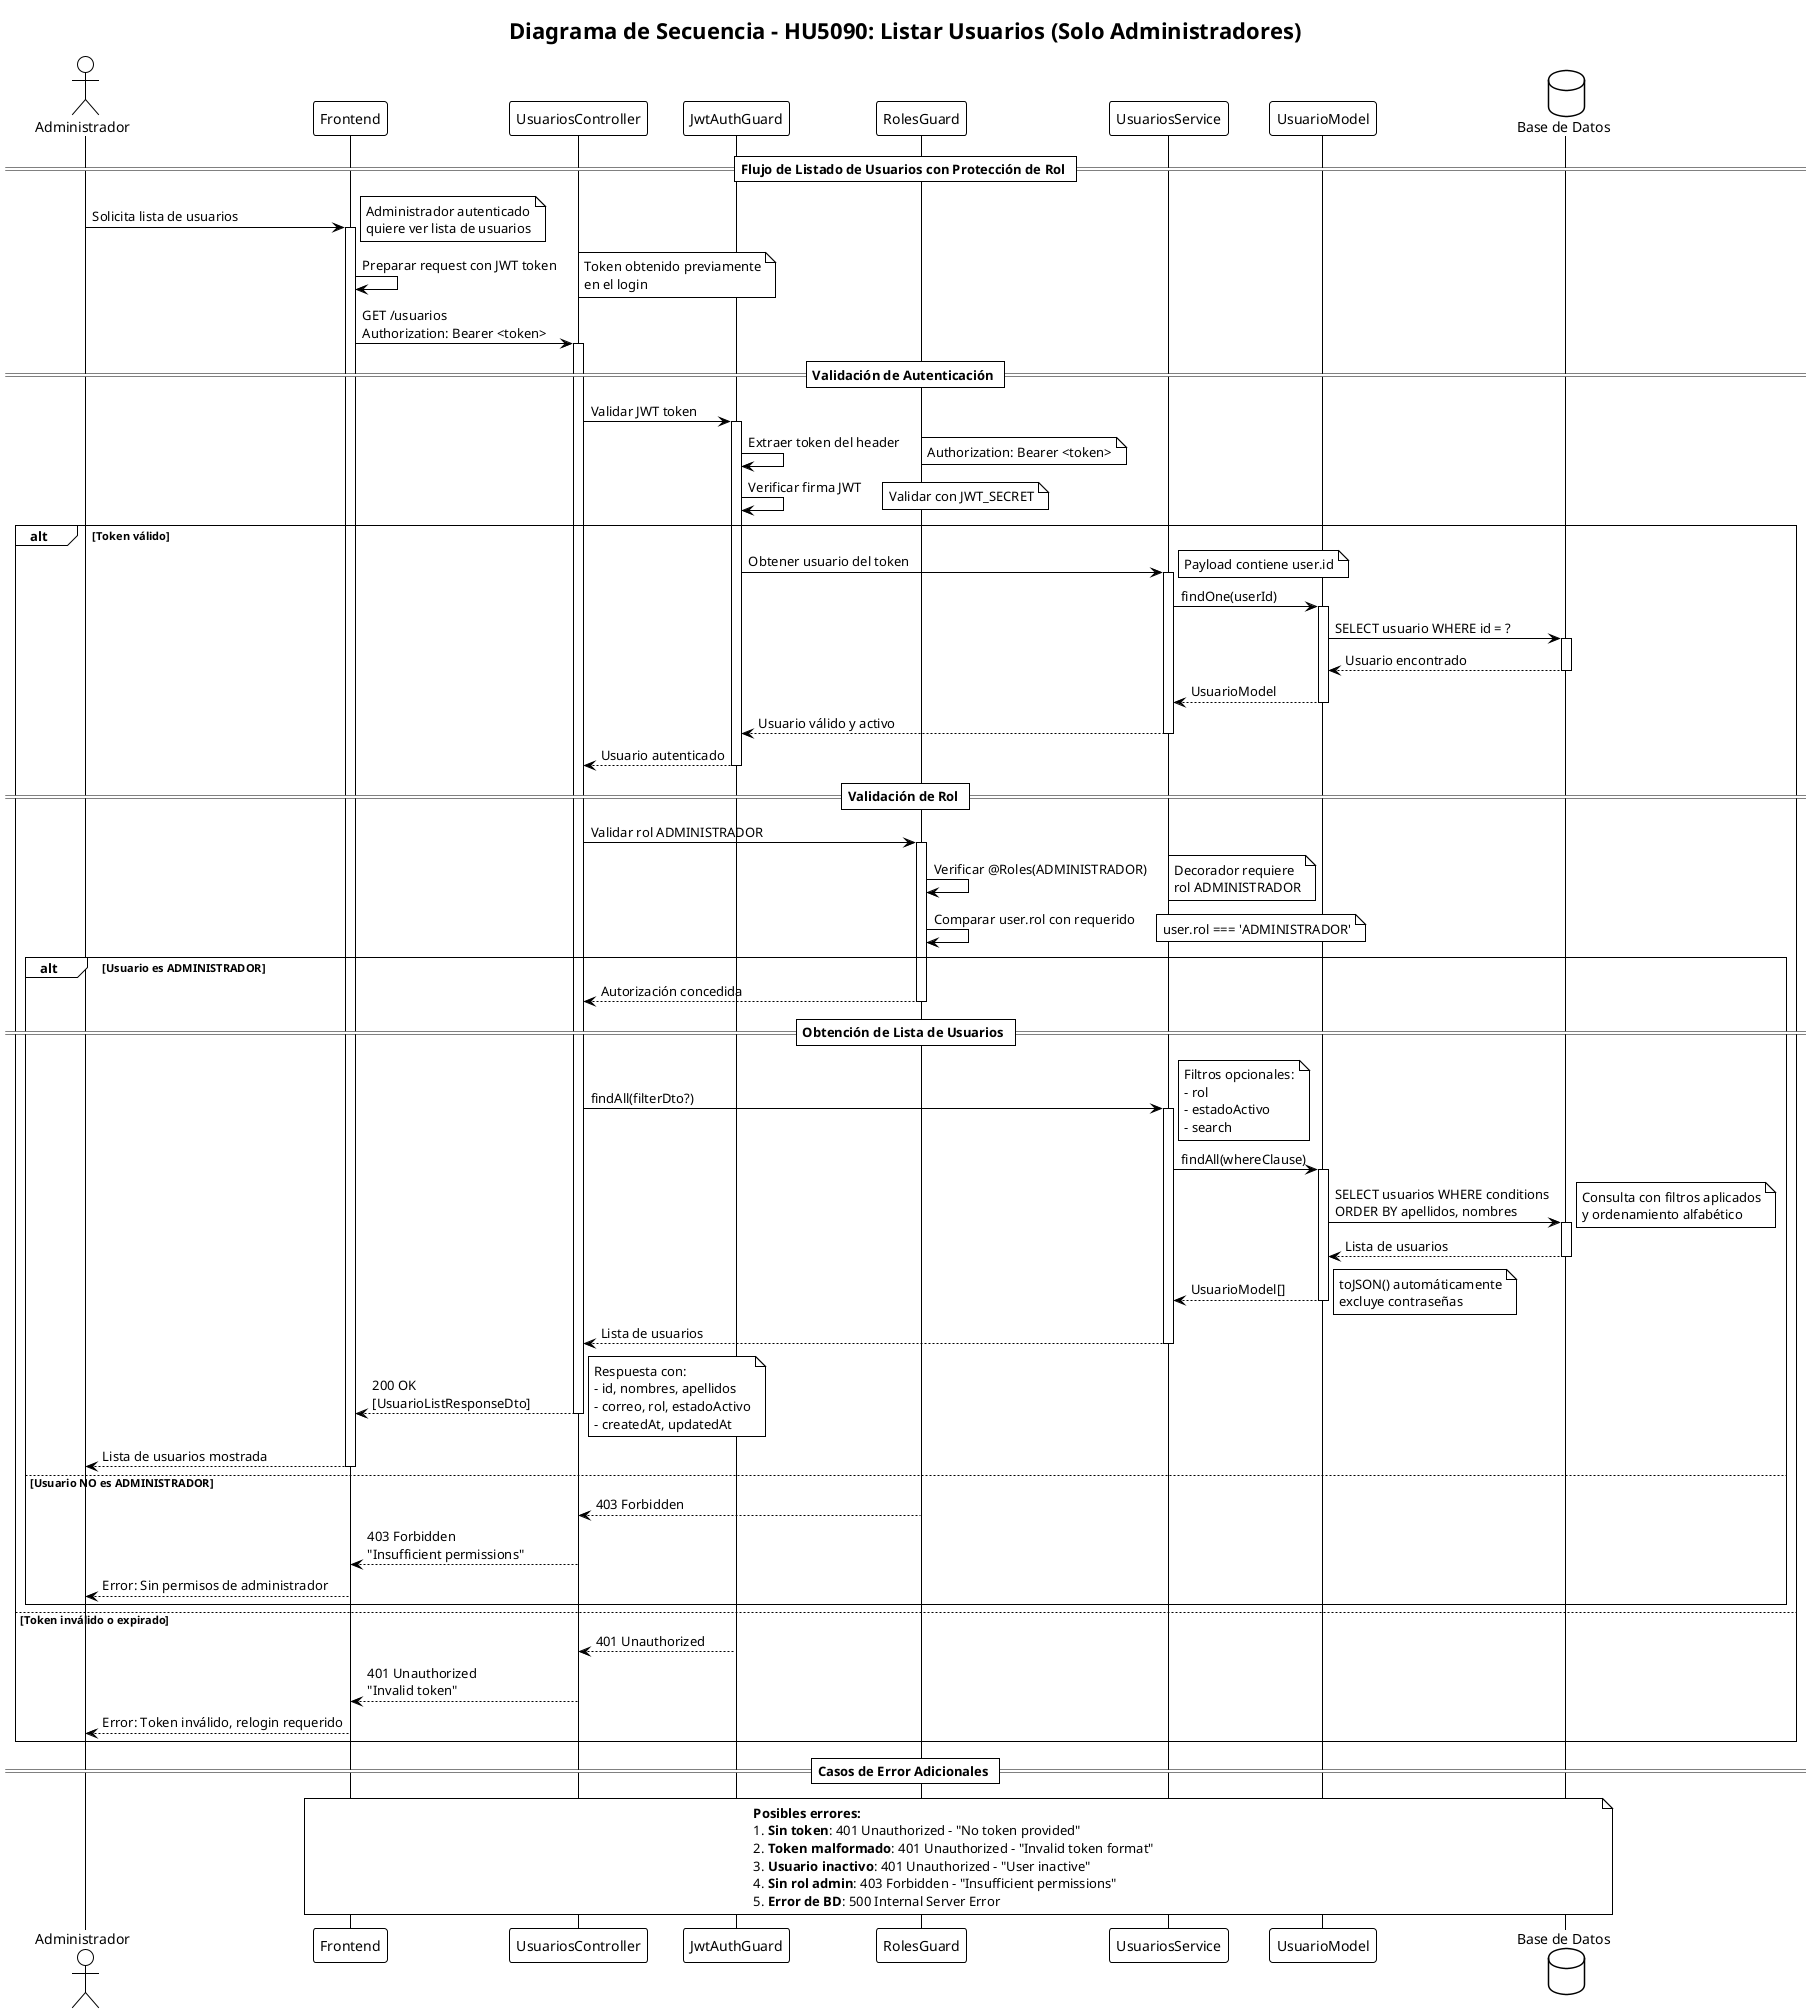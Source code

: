 @startuml HU5090-Listar-Usuarios-Sequence-Diagram
!theme plain
title Diagrama de Secuencia - HU5090: Listar Usuarios (Solo Administradores)

actor Administrador as A
participant "Frontend" as F
participant "UsuariosController" as UC
participant "JwtAuthGuard" as JAG
participant "RolesGuard" as RG
participant "UsuariosService" as US
participant "UsuarioModel" as UM
database "Base de Datos" as DB

== Flujo de Listado de Usuarios con Protección de Rol ==

A -> F: Solicita lista de usuarios
activate F
note right: Administrador autenticado\nquiere ver lista de usuarios

F -> F: Preparar request con JWT token
note right: Token obtenido previamente\nen el login

F -> UC: GET /usuarios\nAuthorization: Bearer <token>
activate UC

== Validación de Autenticación ==

UC -> JAG: Validar JWT token
activate JAG

JAG -> JAG: Extraer token del header
note right: Authorization: Bearer <token>

JAG -> JAG: Verificar firma JWT
note right: Validar con JWT_SECRET

alt Token válido
    JAG -> US: Obtener usuario del token
    activate US
    note right: Payload contiene user.id
    
    US -> UM: findOne(userId)
    activate UM
    
    UM -> DB: SELECT usuario WHERE id = ?
    activate DB
    DB --> UM: Usuario encontrado
    deactivate DB
    
    UM --> US: UsuarioModel
    deactivate UM
    
    US --> JAG: Usuario válido y activo
    deactivate US
    
    JAG --> UC: Usuario autenticado
    deactivate JAG
    
    == Validación de Rol ==
    
    UC -> RG: Validar rol ADMINISTRADOR
    activate RG
    
    RG -> RG: Verificar @Roles(ADMINISTRADOR)
    note right: Decorador requiere\nrol ADMINISTRADOR
    
    RG -> RG: Comparar user.rol con requerido
    note right: user.rol === 'ADMINISTRADOR'
    
    alt Usuario es ADMINISTRADOR
        RG --> UC: Autorización concedida
        deactivate RG
        
        == Obtención de Lista de Usuarios ==
        
        UC -> US: findAll(filterDto?)
        activate US
        note right: Filtros opcionales:\n- rol\n- estadoActivo\n- search
        
        US -> UM: findAll(whereClause)
        activate UM
        
        UM -> DB: SELECT usuarios WHERE conditions\nORDER BY apellidos, nombres
        activate DB
        note right: Consulta con filtros aplicados\ny ordenamiento alfabético
        
        DB --> UM: Lista de usuarios
        deactivate DB
        
        UM --> US: UsuarioModel[]
        deactivate UM
        note right: toJSON() automáticamente\nexcluye contraseñas
        
        US --> UC: Lista de usuarios
        deactivate US
        
        UC --> F: 200 OK\n[UsuarioListResponseDto]
        deactivate UC
        note right: Respuesta con:\n- id, nombres, apellidos\n- correo, rol, estadoActivo\n- createdAt, updatedAt
        
        F --> A: Lista de usuarios mostrada
        deactivate F
        
    else Usuario NO es ADMINISTRADOR
        RG --> UC: 403 Forbidden
        deactivate RG
        
        UC --> F: 403 Forbidden\n"Insufficient permissions"
        deactivate UC
        
        F --> A: Error: Sin permisos de administrador
        deactivate F
    end
    
else Token inválido o expirado
    JAG --> UC: 401 Unauthorized
    deactivate JAG
    
    UC --> F: 401 Unauthorized\n"Invalid token"
    deactivate UC
    
    F --> A: Error: Token inválido, relogin requerido
    deactivate F
end

== Casos de Error Adicionales ==

note over F, DB
**Posibles errores:**
1. **Sin token**: 401 Unauthorized - "No token provided"
2. **Token malformado**: 401 Unauthorized - "Invalid token format"
3. **Usuario inactivo**: 401 Unauthorized - "User inactive"
4. **Sin rol admin**: 403 Forbidden - "Insufficient permissions"
5. **Error de BD**: 500 Internal Server Error
end note

@enduml